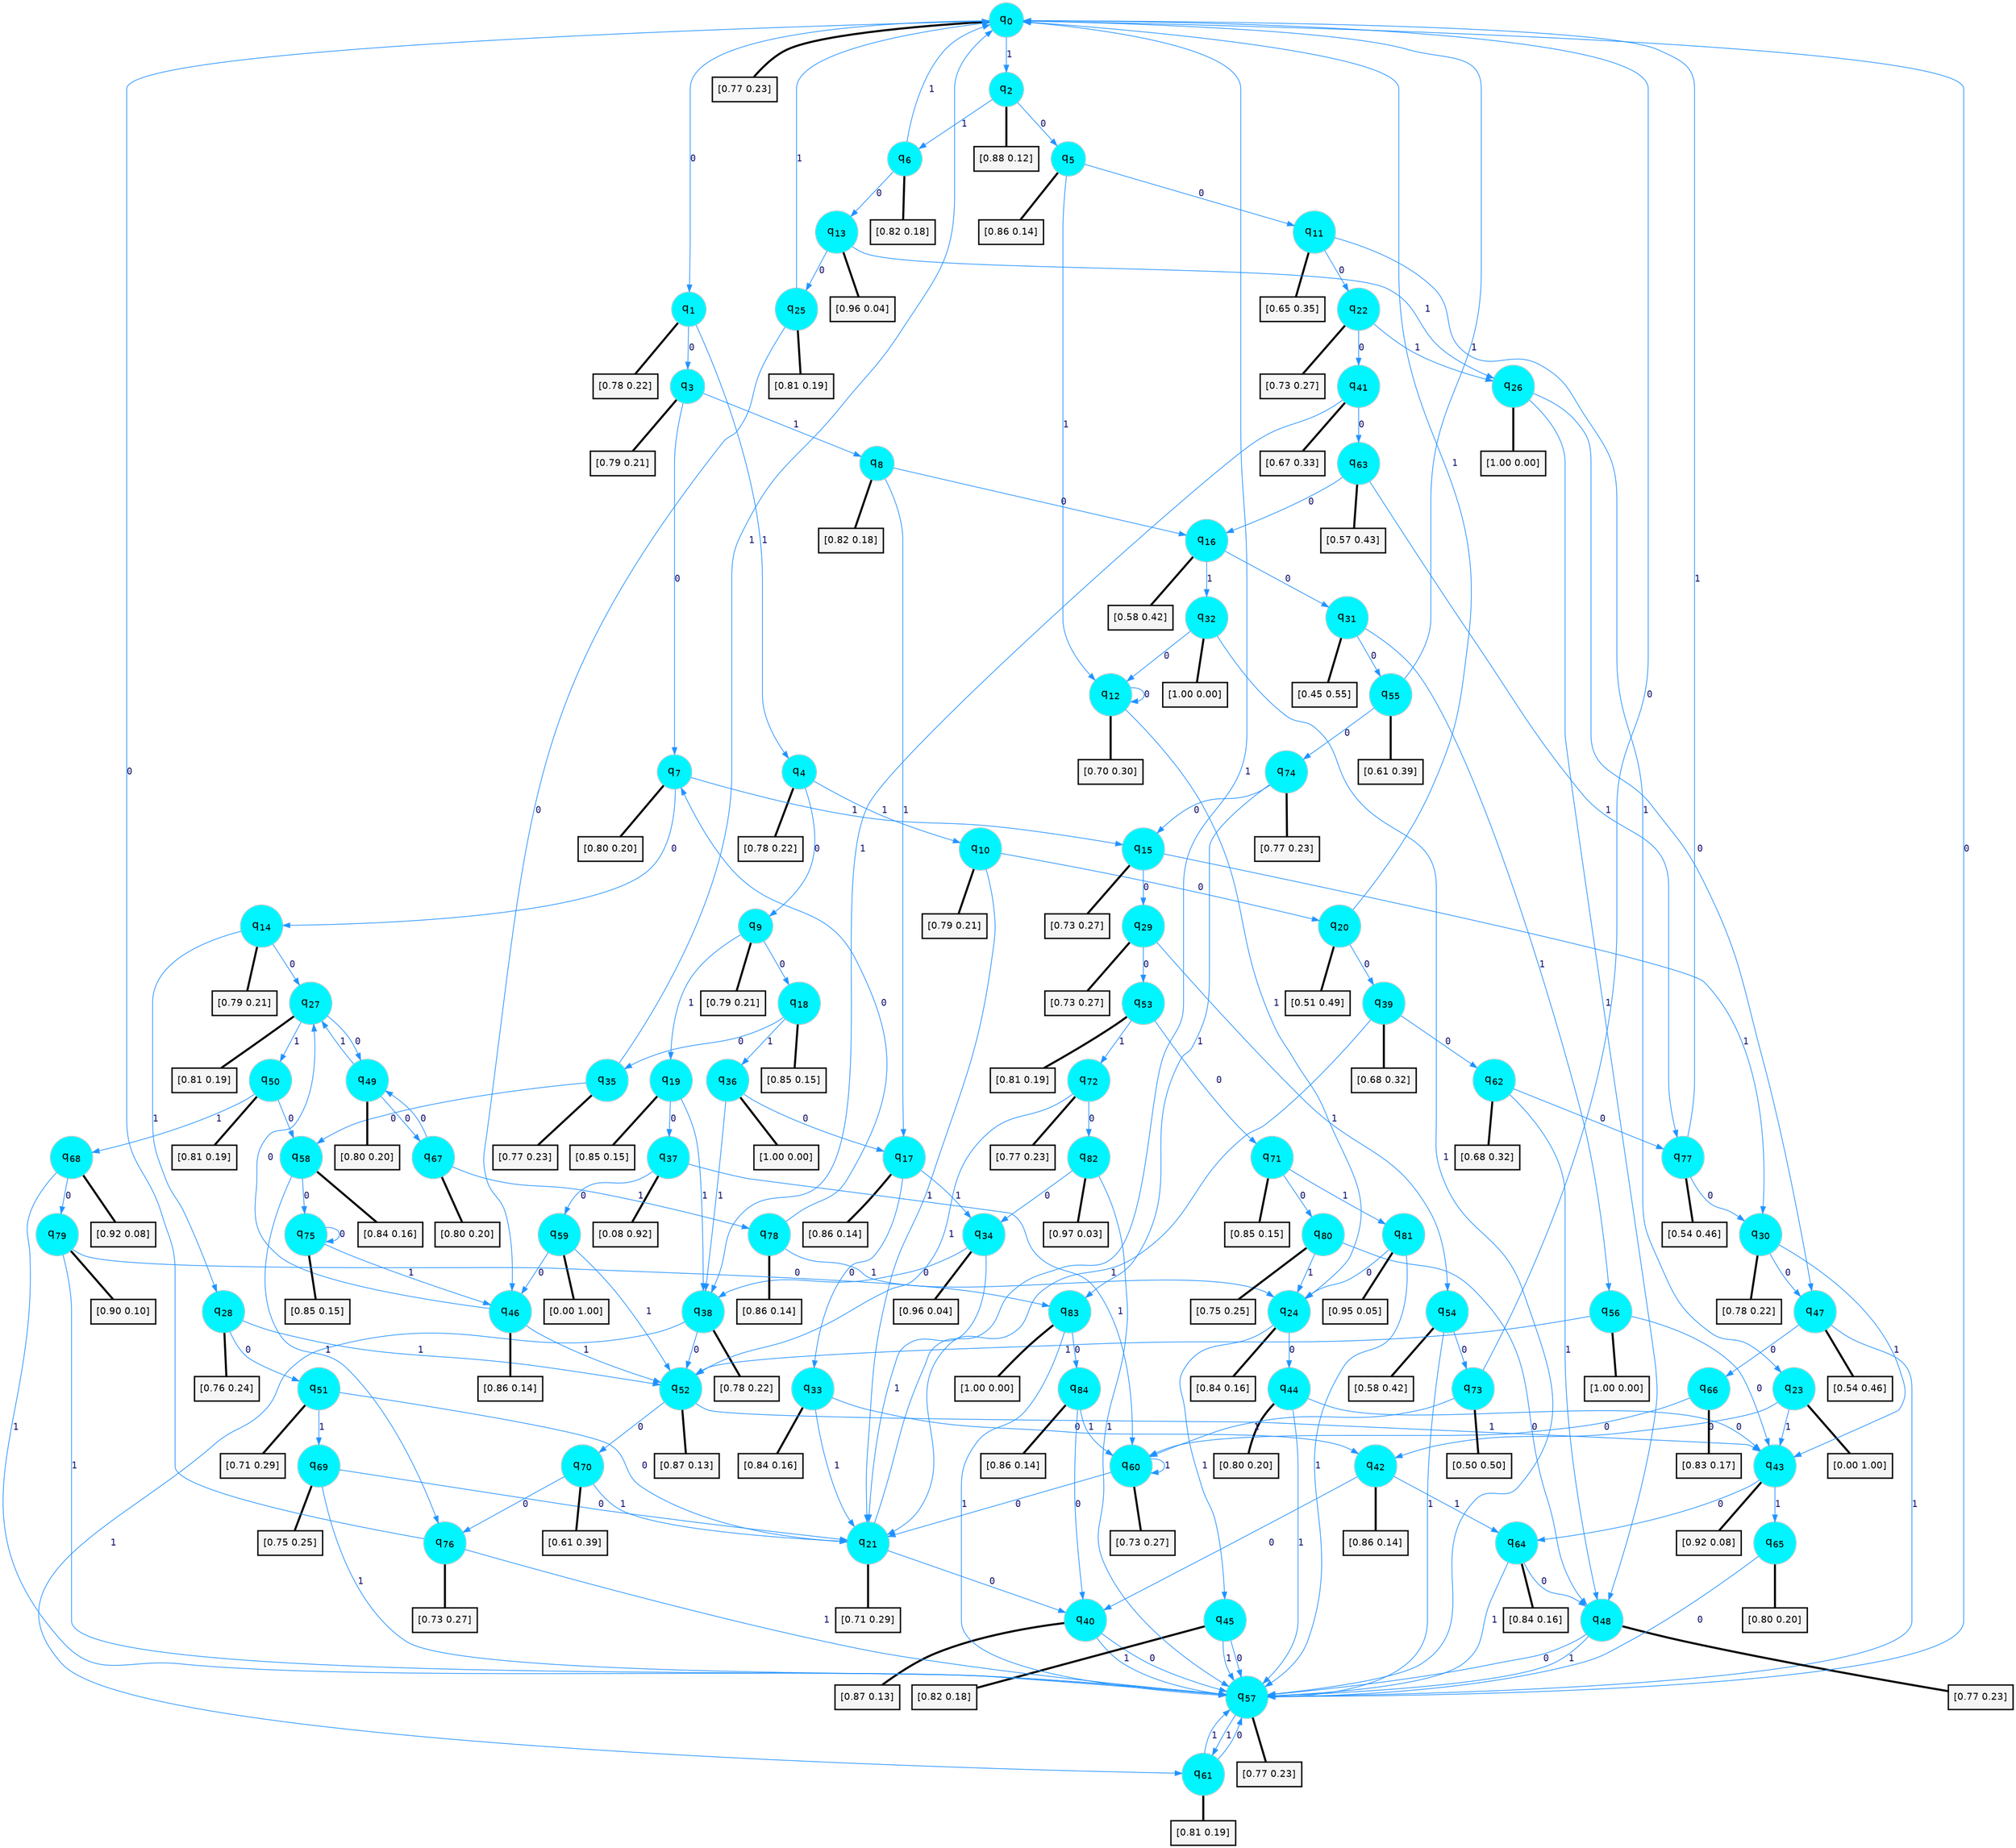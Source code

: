 digraph G {
graph [
bgcolor=transparent, dpi=300, rankdir=TD, size="40,25"];
node [
color=gray, fillcolor=turquoise1, fontcolor=black, fontname=Helvetica, fontsize=16, fontweight=bold, shape=circle, style=filled];
edge [
arrowsize=1, color=dodgerblue1, fontcolor=midnightblue, fontname=courier, fontweight=bold, penwidth=1, style=solid, weight=20];
0[label=<q<SUB>0</SUB>>];
1[label=<q<SUB>1</SUB>>];
2[label=<q<SUB>2</SUB>>];
3[label=<q<SUB>3</SUB>>];
4[label=<q<SUB>4</SUB>>];
5[label=<q<SUB>5</SUB>>];
6[label=<q<SUB>6</SUB>>];
7[label=<q<SUB>7</SUB>>];
8[label=<q<SUB>8</SUB>>];
9[label=<q<SUB>9</SUB>>];
10[label=<q<SUB>10</SUB>>];
11[label=<q<SUB>11</SUB>>];
12[label=<q<SUB>12</SUB>>];
13[label=<q<SUB>13</SUB>>];
14[label=<q<SUB>14</SUB>>];
15[label=<q<SUB>15</SUB>>];
16[label=<q<SUB>16</SUB>>];
17[label=<q<SUB>17</SUB>>];
18[label=<q<SUB>18</SUB>>];
19[label=<q<SUB>19</SUB>>];
20[label=<q<SUB>20</SUB>>];
21[label=<q<SUB>21</SUB>>];
22[label=<q<SUB>22</SUB>>];
23[label=<q<SUB>23</SUB>>];
24[label=<q<SUB>24</SUB>>];
25[label=<q<SUB>25</SUB>>];
26[label=<q<SUB>26</SUB>>];
27[label=<q<SUB>27</SUB>>];
28[label=<q<SUB>28</SUB>>];
29[label=<q<SUB>29</SUB>>];
30[label=<q<SUB>30</SUB>>];
31[label=<q<SUB>31</SUB>>];
32[label=<q<SUB>32</SUB>>];
33[label=<q<SUB>33</SUB>>];
34[label=<q<SUB>34</SUB>>];
35[label=<q<SUB>35</SUB>>];
36[label=<q<SUB>36</SUB>>];
37[label=<q<SUB>37</SUB>>];
38[label=<q<SUB>38</SUB>>];
39[label=<q<SUB>39</SUB>>];
40[label=<q<SUB>40</SUB>>];
41[label=<q<SUB>41</SUB>>];
42[label=<q<SUB>42</SUB>>];
43[label=<q<SUB>43</SUB>>];
44[label=<q<SUB>44</SUB>>];
45[label=<q<SUB>45</SUB>>];
46[label=<q<SUB>46</SUB>>];
47[label=<q<SUB>47</SUB>>];
48[label=<q<SUB>48</SUB>>];
49[label=<q<SUB>49</SUB>>];
50[label=<q<SUB>50</SUB>>];
51[label=<q<SUB>51</SUB>>];
52[label=<q<SUB>52</SUB>>];
53[label=<q<SUB>53</SUB>>];
54[label=<q<SUB>54</SUB>>];
55[label=<q<SUB>55</SUB>>];
56[label=<q<SUB>56</SUB>>];
57[label=<q<SUB>57</SUB>>];
58[label=<q<SUB>58</SUB>>];
59[label=<q<SUB>59</SUB>>];
60[label=<q<SUB>60</SUB>>];
61[label=<q<SUB>61</SUB>>];
62[label=<q<SUB>62</SUB>>];
63[label=<q<SUB>63</SUB>>];
64[label=<q<SUB>64</SUB>>];
65[label=<q<SUB>65</SUB>>];
66[label=<q<SUB>66</SUB>>];
67[label=<q<SUB>67</SUB>>];
68[label=<q<SUB>68</SUB>>];
69[label=<q<SUB>69</SUB>>];
70[label=<q<SUB>70</SUB>>];
71[label=<q<SUB>71</SUB>>];
72[label=<q<SUB>72</SUB>>];
73[label=<q<SUB>73</SUB>>];
74[label=<q<SUB>74</SUB>>];
75[label=<q<SUB>75</SUB>>];
76[label=<q<SUB>76</SUB>>];
77[label=<q<SUB>77</SUB>>];
78[label=<q<SUB>78</SUB>>];
79[label=<q<SUB>79</SUB>>];
80[label=<q<SUB>80</SUB>>];
81[label=<q<SUB>81</SUB>>];
82[label=<q<SUB>82</SUB>>];
83[label=<q<SUB>83</SUB>>];
84[label=<q<SUB>84</SUB>>];
85[label="[0.77 0.23]", shape=box,fontcolor=black, fontname=Helvetica, fontsize=14, penwidth=2, fillcolor=whitesmoke,color=black];
86[label="[0.78 0.22]", shape=box,fontcolor=black, fontname=Helvetica, fontsize=14, penwidth=2, fillcolor=whitesmoke,color=black];
87[label="[0.88 0.12]", shape=box,fontcolor=black, fontname=Helvetica, fontsize=14, penwidth=2, fillcolor=whitesmoke,color=black];
88[label="[0.79 0.21]", shape=box,fontcolor=black, fontname=Helvetica, fontsize=14, penwidth=2, fillcolor=whitesmoke,color=black];
89[label="[0.78 0.22]", shape=box,fontcolor=black, fontname=Helvetica, fontsize=14, penwidth=2, fillcolor=whitesmoke,color=black];
90[label="[0.86 0.14]", shape=box,fontcolor=black, fontname=Helvetica, fontsize=14, penwidth=2, fillcolor=whitesmoke,color=black];
91[label="[0.82 0.18]", shape=box,fontcolor=black, fontname=Helvetica, fontsize=14, penwidth=2, fillcolor=whitesmoke,color=black];
92[label="[0.80 0.20]", shape=box,fontcolor=black, fontname=Helvetica, fontsize=14, penwidth=2, fillcolor=whitesmoke,color=black];
93[label="[0.82 0.18]", shape=box,fontcolor=black, fontname=Helvetica, fontsize=14, penwidth=2, fillcolor=whitesmoke,color=black];
94[label="[0.79 0.21]", shape=box,fontcolor=black, fontname=Helvetica, fontsize=14, penwidth=2, fillcolor=whitesmoke,color=black];
95[label="[0.79 0.21]", shape=box,fontcolor=black, fontname=Helvetica, fontsize=14, penwidth=2, fillcolor=whitesmoke,color=black];
96[label="[0.65 0.35]", shape=box,fontcolor=black, fontname=Helvetica, fontsize=14, penwidth=2, fillcolor=whitesmoke,color=black];
97[label="[0.70 0.30]", shape=box,fontcolor=black, fontname=Helvetica, fontsize=14, penwidth=2, fillcolor=whitesmoke,color=black];
98[label="[0.96 0.04]", shape=box,fontcolor=black, fontname=Helvetica, fontsize=14, penwidth=2, fillcolor=whitesmoke,color=black];
99[label="[0.79 0.21]", shape=box,fontcolor=black, fontname=Helvetica, fontsize=14, penwidth=2, fillcolor=whitesmoke,color=black];
100[label="[0.73 0.27]", shape=box,fontcolor=black, fontname=Helvetica, fontsize=14, penwidth=2, fillcolor=whitesmoke,color=black];
101[label="[0.58 0.42]", shape=box,fontcolor=black, fontname=Helvetica, fontsize=14, penwidth=2, fillcolor=whitesmoke,color=black];
102[label="[0.86 0.14]", shape=box,fontcolor=black, fontname=Helvetica, fontsize=14, penwidth=2, fillcolor=whitesmoke,color=black];
103[label="[0.85 0.15]", shape=box,fontcolor=black, fontname=Helvetica, fontsize=14, penwidth=2, fillcolor=whitesmoke,color=black];
104[label="[0.85 0.15]", shape=box,fontcolor=black, fontname=Helvetica, fontsize=14, penwidth=2, fillcolor=whitesmoke,color=black];
105[label="[0.51 0.49]", shape=box,fontcolor=black, fontname=Helvetica, fontsize=14, penwidth=2, fillcolor=whitesmoke,color=black];
106[label="[0.71 0.29]", shape=box,fontcolor=black, fontname=Helvetica, fontsize=14, penwidth=2, fillcolor=whitesmoke,color=black];
107[label="[0.73 0.27]", shape=box,fontcolor=black, fontname=Helvetica, fontsize=14, penwidth=2, fillcolor=whitesmoke,color=black];
108[label="[0.00 1.00]", shape=box,fontcolor=black, fontname=Helvetica, fontsize=14, penwidth=2, fillcolor=whitesmoke,color=black];
109[label="[0.84 0.16]", shape=box,fontcolor=black, fontname=Helvetica, fontsize=14, penwidth=2, fillcolor=whitesmoke,color=black];
110[label="[0.81 0.19]", shape=box,fontcolor=black, fontname=Helvetica, fontsize=14, penwidth=2, fillcolor=whitesmoke,color=black];
111[label="[1.00 0.00]", shape=box,fontcolor=black, fontname=Helvetica, fontsize=14, penwidth=2, fillcolor=whitesmoke,color=black];
112[label="[0.81 0.19]", shape=box,fontcolor=black, fontname=Helvetica, fontsize=14, penwidth=2, fillcolor=whitesmoke,color=black];
113[label="[0.76 0.24]", shape=box,fontcolor=black, fontname=Helvetica, fontsize=14, penwidth=2, fillcolor=whitesmoke,color=black];
114[label="[0.73 0.27]", shape=box,fontcolor=black, fontname=Helvetica, fontsize=14, penwidth=2, fillcolor=whitesmoke,color=black];
115[label="[0.78 0.22]", shape=box,fontcolor=black, fontname=Helvetica, fontsize=14, penwidth=2, fillcolor=whitesmoke,color=black];
116[label="[0.45 0.55]", shape=box,fontcolor=black, fontname=Helvetica, fontsize=14, penwidth=2, fillcolor=whitesmoke,color=black];
117[label="[1.00 0.00]", shape=box,fontcolor=black, fontname=Helvetica, fontsize=14, penwidth=2, fillcolor=whitesmoke,color=black];
118[label="[0.84 0.16]", shape=box,fontcolor=black, fontname=Helvetica, fontsize=14, penwidth=2, fillcolor=whitesmoke,color=black];
119[label="[0.96 0.04]", shape=box,fontcolor=black, fontname=Helvetica, fontsize=14, penwidth=2, fillcolor=whitesmoke,color=black];
120[label="[0.77 0.23]", shape=box,fontcolor=black, fontname=Helvetica, fontsize=14, penwidth=2, fillcolor=whitesmoke,color=black];
121[label="[1.00 0.00]", shape=box,fontcolor=black, fontname=Helvetica, fontsize=14, penwidth=2, fillcolor=whitesmoke,color=black];
122[label="[0.08 0.92]", shape=box,fontcolor=black, fontname=Helvetica, fontsize=14, penwidth=2, fillcolor=whitesmoke,color=black];
123[label="[0.78 0.22]", shape=box,fontcolor=black, fontname=Helvetica, fontsize=14, penwidth=2, fillcolor=whitesmoke,color=black];
124[label="[0.68 0.32]", shape=box,fontcolor=black, fontname=Helvetica, fontsize=14, penwidth=2, fillcolor=whitesmoke,color=black];
125[label="[0.87 0.13]", shape=box,fontcolor=black, fontname=Helvetica, fontsize=14, penwidth=2, fillcolor=whitesmoke,color=black];
126[label="[0.67 0.33]", shape=box,fontcolor=black, fontname=Helvetica, fontsize=14, penwidth=2, fillcolor=whitesmoke,color=black];
127[label="[0.86 0.14]", shape=box,fontcolor=black, fontname=Helvetica, fontsize=14, penwidth=2, fillcolor=whitesmoke,color=black];
128[label="[0.92 0.08]", shape=box,fontcolor=black, fontname=Helvetica, fontsize=14, penwidth=2, fillcolor=whitesmoke,color=black];
129[label="[0.80 0.20]", shape=box,fontcolor=black, fontname=Helvetica, fontsize=14, penwidth=2, fillcolor=whitesmoke,color=black];
130[label="[0.82 0.18]", shape=box,fontcolor=black, fontname=Helvetica, fontsize=14, penwidth=2, fillcolor=whitesmoke,color=black];
131[label="[0.86 0.14]", shape=box,fontcolor=black, fontname=Helvetica, fontsize=14, penwidth=2, fillcolor=whitesmoke,color=black];
132[label="[0.54 0.46]", shape=box,fontcolor=black, fontname=Helvetica, fontsize=14, penwidth=2, fillcolor=whitesmoke,color=black];
133[label="[0.77 0.23]", shape=box,fontcolor=black, fontname=Helvetica, fontsize=14, penwidth=2, fillcolor=whitesmoke,color=black];
134[label="[0.80 0.20]", shape=box,fontcolor=black, fontname=Helvetica, fontsize=14, penwidth=2, fillcolor=whitesmoke,color=black];
135[label="[0.81 0.19]", shape=box,fontcolor=black, fontname=Helvetica, fontsize=14, penwidth=2, fillcolor=whitesmoke,color=black];
136[label="[0.71 0.29]", shape=box,fontcolor=black, fontname=Helvetica, fontsize=14, penwidth=2, fillcolor=whitesmoke,color=black];
137[label="[0.87 0.13]", shape=box,fontcolor=black, fontname=Helvetica, fontsize=14, penwidth=2, fillcolor=whitesmoke,color=black];
138[label="[0.81 0.19]", shape=box,fontcolor=black, fontname=Helvetica, fontsize=14, penwidth=2, fillcolor=whitesmoke,color=black];
139[label="[0.58 0.42]", shape=box,fontcolor=black, fontname=Helvetica, fontsize=14, penwidth=2, fillcolor=whitesmoke,color=black];
140[label="[0.61 0.39]", shape=box,fontcolor=black, fontname=Helvetica, fontsize=14, penwidth=2, fillcolor=whitesmoke,color=black];
141[label="[1.00 0.00]", shape=box,fontcolor=black, fontname=Helvetica, fontsize=14, penwidth=2, fillcolor=whitesmoke,color=black];
142[label="[0.77 0.23]", shape=box,fontcolor=black, fontname=Helvetica, fontsize=14, penwidth=2, fillcolor=whitesmoke,color=black];
143[label="[0.84 0.16]", shape=box,fontcolor=black, fontname=Helvetica, fontsize=14, penwidth=2, fillcolor=whitesmoke,color=black];
144[label="[0.00 1.00]", shape=box,fontcolor=black, fontname=Helvetica, fontsize=14, penwidth=2, fillcolor=whitesmoke,color=black];
145[label="[0.73 0.27]", shape=box,fontcolor=black, fontname=Helvetica, fontsize=14, penwidth=2, fillcolor=whitesmoke,color=black];
146[label="[0.81 0.19]", shape=box,fontcolor=black, fontname=Helvetica, fontsize=14, penwidth=2, fillcolor=whitesmoke,color=black];
147[label="[0.68 0.32]", shape=box,fontcolor=black, fontname=Helvetica, fontsize=14, penwidth=2, fillcolor=whitesmoke,color=black];
148[label="[0.57 0.43]", shape=box,fontcolor=black, fontname=Helvetica, fontsize=14, penwidth=2, fillcolor=whitesmoke,color=black];
149[label="[0.84 0.16]", shape=box,fontcolor=black, fontname=Helvetica, fontsize=14, penwidth=2, fillcolor=whitesmoke,color=black];
150[label="[0.80 0.20]", shape=box,fontcolor=black, fontname=Helvetica, fontsize=14, penwidth=2, fillcolor=whitesmoke,color=black];
151[label="[0.83 0.17]", shape=box,fontcolor=black, fontname=Helvetica, fontsize=14, penwidth=2, fillcolor=whitesmoke,color=black];
152[label="[0.80 0.20]", shape=box,fontcolor=black, fontname=Helvetica, fontsize=14, penwidth=2, fillcolor=whitesmoke,color=black];
153[label="[0.92 0.08]", shape=box,fontcolor=black, fontname=Helvetica, fontsize=14, penwidth=2, fillcolor=whitesmoke,color=black];
154[label="[0.75 0.25]", shape=box,fontcolor=black, fontname=Helvetica, fontsize=14, penwidth=2, fillcolor=whitesmoke,color=black];
155[label="[0.61 0.39]", shape=box,fontcolor=black, fontname=Helvetica, fontsize=14, penwidth=2, fillcolor=whitesmoke,color=black];
156[label="[0.85 0.15]", shape=box,fontcolor=black, fontname=Helvetica, fontsize=14, penwidth=2, fillcolor=whitesmoke,color=black];
157[label="[0.77 0.23]", shape=box,fontcolor=black, fontname=Helvetica, fontsize=14, penwidth=2, fillcolor=whitesmoke,color=black];
158[label="[0.50 0.50]", shape=box,fontcolor=black, fontname=Helvetica, fontsize=14, penwidth=2, fillcolor=whitesmoke,color=black];
159[label="[0.77 0.23]", shape=box,fontcolor=black, fontname=Helvetica, fontsize=14, penwidth=2, fillcolor=whitesmoke,color=black];
160[label="[0.85 0.15]", shape=box,fontcolor=black, fontname=Helvetica, fontsize=14, penwidth=2, fillcolor=whitesmoke,color=black];
161[label="[0.73 0.27]", shape=box,fontcolor=black, fontname=Helvetica, fontsize=14, penwidth=2, fillcolor=whitesmoke,color=black];
162[label="[0.54 0.46]", shape=box,fontcolor=black, fontname=Helvetica, fontsize=14, penwidth=2, fillcolor=whitesmoke,color=black];
163[label="[0.86 0.14]", shape=box,fontcolor=black, fontname=Helvetica, fontsize=14, penwidth=2, fillcolor=whitesmoke,color=black];
164[label="[0.90 0.10]", shape=box,fontcolor=black, fontname=Helvetica, fontsize=14, penwidth=2, fillcolor=whitesmoke,color=black];
165[label="[0.75 0.25]", shape=box,fontcolor=black, fontname=Helvetica, fontsize=14, penwidth=2, fillcolor=whitesmoke,color=black];
166[label="[0.95 0.05]", shape=box,fontcolor=black, fontname=Helvetica, fontsize=14, penwidth=2, fillcolor=whitesmoke,color=black];
167[label="[0.97 0.03]", shape=box,fontcolor=black, fontname=Helvetica, fontsize=14, penwidth=2, fillcolor=whitesmoke,color=black];
168[label="[1.00 0.00]", shape=box,fontcolor=black, fontname=Helvetica, fontsize=14, penwidth=2, fillcolor=whitesmoke,color=black];
169[label="[0.86 0.14]", shape=box,fontcolor=black, fontname=Helvetica, fontsize=14, penwidth=2, fillcolor=whitesmoke,color=black];
0->1 [label=0];
0->2 [label=1];
0->85 [arrowhead=none, penwidth=3,color=black];
1->3 [label=0];
1->4 [label=1];
1->86 [arrowhead=none, penwidth=3,color=black];
2->5 [label=0];
2->6 [label=1];
2->87 [arrowhead=none, penwidth=3,color=black];
3->7 [label=0];
3->8 [label=1];
3->88 [arrowhead=none, penwidth=3,color=black];
4->9 [label=0];
4->10 [label=1];
4->89 [arrowhead=none, penwidth=3,color=black];
5->11 [label=0];
5->12 [label=1];
5->90 [arrowhead=none, penwidth=3,color=black];
6->13 [label=0];
6->0 [label=1];
6->91 [arrowhead=none, penwidth=3,color=black];
7->14 [label=0];
7->15 [label=1];
7->92 [arrowhead=none, penwidth=3,color=black];
8->16 [label=0];
8->17 [label=1];
8->93 [arrowhead=none, penwidth=3,color=black];
9->18 [label=0];
9->19 [label=1];
9->94 [arrowhead=none, penwidth=3,color=black];
10->20 [label=0];
10->21 [label=1];
10->95 [arrowhead=none, penwidth=3,color=black];
11->22 [label=0];
11->23 [label=1];
11->96 [arrowhead=none, penwidth=3,color=black];
12->12 [label=0];
12->24 [label=1];
12->97 [arrowhead=none, penwidth=3,color=black];
13->25 [label=0];
13->26 [label=1];
13->98 [arrowhead=none, penwidth=3,color=black];
14->27 [label=0];
14->28 [label=1];
14->99 [arrowhead=none, penwidth=3,color=black];
15->29 [label=0];
15->30 [label=1];
15->100 [arrowhead=none, penwidth=3,color=black];
16->31 [label=0];
16->32 [label=1];
16->101 [arrowhead=none, penwidth=3,color=black];
17->33 [label=0];
17->34 [label=1];
17->102 [arrowhead=none, penwidth=3,color=black];
18->35 [label=0];
18->36 [label=1];
18->103 [arrowhead=none, penwidth=3,color=black];
19->37 [label=0];
19->38 [label=1];
19->104 [arrowhead=none, penwidth=3,color=black];
20->39 [label=0];
20->0 [label=1];
20->105 [arrowhead=none, penwidth=3,color=black];
21->40 [label=0];
21->0 [label=1];
21->106 [arrowhead=none, penwidth=3,color=black];
22->41 [label=0];
22->26 [label=1];
22->107 [arrowhead=none, penwidth=3,color=black];
23->42 [label=0];
23->43 [label=1];
23->108 [arrowhead=none, penwidth=3,color=black];
24->44 [label=0];
24->45 [label=1];
24->109 [arrowhead=none, penwidth=3,color=black];
25->46 [label=0];
25->0 [label=1];
25->110 [arrowhead=none, penwidth=3,color=black];
26->47 [label=0];
26->48 [label=1];
26->111 [arrowhead=none, penwidth=3,color=black];
27->49 [label=0];
27->50 [label=1];
27->112 [arrowhead=none, penwidth=3,color=black];
28->51 [label=0];
28->52 [label=1];
28->113 [arrowhead=none, penwidth=3,color=black];
29->53 [label=0];
29->54 [label=1];
29->114 [arrowhead=none, penwidth=3,color=black];
30->47 [label=0];
30->43 [label=1];
30->115 [arrowhead=none, penwidth=3,color=black];
31->55 [label=0];
31->56 [label=1];
31->116 [arrowhead=none, penwidth=3,color=black];
32->12 [label=0];
32->57 [label=1];
32->117 [arrowhead=none, penwidth=3,color=black];
33->42 [label=0];
33->21 [label=1];
33->118 [arrowhead=none, penwidth=3,color=black];
34->38 [label=0];
34->21 [label=1];
34->119 [arrowhead=none, penwidth=3,color=black];
35->58 [label=0];
35->0 [label=1];
35->120 [arrowhead=none, penwidth=3,color=black];
36->17 [label=0];
36->38 [label=1];
36->121 [arrowhead=none, penwidth=3,color=black];
37->59 [label=0];
37->60 [label=1];
37->122 [arrowhead=none, penwidth=3,color=black];
38->52 [label=0];
38->61 [label=1];
38->123 [arrowhead=none, penwidth=3,color=black];
39->62 [label=0];
39->21 [label=1];
39->124 [arrowhead=none, penwidth=3,color=black];
40->57 [label=0];
40->57 [label=1];
40->125 [arrowhead=none, penwidth=3,color=black];
41->63 [label=0];
41->38 [label=1];
41->126 [arrowhead=none, penwidth=3,color=black];
42->40 [label=0];
42->64 [label=1];
42->127 [arrowhead=none, penwidth=3,color=black];
43->64 [label=0];
43->65 [label=1];
43->128 [arrowhead=none, penwidth=3,color=black];
44->43 [label=0];
44->57 [label=1];
44->129 [arrowhead=none, penwidth=3,color=black];
45->57 [label=0];
45->57 [label=1];
45->130 [arrowhead=none, penwidth=3,color=black];
46->27 [label=0];
46->52 [label=1];
46->131 [arrowhead=none, penwidth=3,color=black];
47->66 [label=0];
47->57 [label=1];
47->132 [arrowhead=none, penwidth=3,color=black];
48->57 [label=0];
48->57 [label=1];
48->133 [arrowhead=none, penwidth=3,color=black];
49->67 [label=0];
49->27 [label=1];
49->134 [arrowhead=none, penwidth=3,color=black];
50->58 [label=0];
50->68 [label=1];
50->135 [arrowhead=none, penwidth=3,color=black];
51->21 [label=0];
51->69 [label=1];
51->136 [arrowhead=none, penwidth=3,color=black];
52->70 [label=0];
52->43 [label=1];
52->137 [arrowhead=none, penwidth=3,color=black];
53->71 [label=0];
53->72 [label=1];
53->138 [arrowhead=none, penwidth=3,color=black];
54->73 [label=0];
54->57 [label=1];
54->139 [arrowhead=none, penwidth=3,color=black];
55->74 [label=0];
55->0 [label=1];
55->140 [arrowhead=none, penwidth=3,color=black];
56->43 [label=0];
56->52 [label=1];
56->141 [arrowhead=none, penwidth=3,color=black];
57->0 [label=0];
57->61 [label=1];
57->142 [arrowhead=none, penwidth=3,color=black];
58->75 [label=0];
58->76 [label=1];
58->143 [arrowhead=none, penwidth=3,color=black];
59->46 [label=0];
59->52 [label=1];
59->144 [arrowhead=none, penwidth=3,color=black];
60->21 [label=0];
60->60 [label=1];
60->145 [arrowhead=none, penwidth=3,color=black];
61->57 [label=0];
61->57 [label=1];
61->146 [arrowhead=none, penwidth=3,color=black];
62->77 [label=0];
62->48 [label=1];
62->147 [arrowhead=none, penwidth=3,color=black];
63->16 [label=0];
63->77 [label=1];
63->148 [arrowhead=none, penwidth=3,color=black];
64->48 [label=0];
64->57 [label=1];
64->149 [arrowhead=none, penwidth=3,color=black];
65->57 [label=0];
65->150 [arrowhead=none, penwidth=3,color=black];
66->60 [label=0];
66->151 [arrowhead=none, penwidth=3,color=black];
67->49 [label=0];
67->78 [label=1];
67->152 [arrowhead=none, penwidth=3,color=black];
68->79 [label=0];
68->57 [label=1];
68->153 [arrowhead=none, penwidth=3,color=black];
69->21 [label=0];
69->57 [label=1];
69->154 [arrowhead=none, penwidth=3,color=black];
70->76 [label=0];
70->21 [label=1];
70->155 [arrowhead=none, penwidth=3,color=black];
71->80 [label=0];
71->81 [label=1];
71->156 [arrowhead=none, penwidth=3,color=black];
72->82 [label=0];
72->52 [label=1];
72->157 [arrowhead=none, penwidth=3,color=black];
73->0 [label=0];
73->60 [label=1];
73->158 [arrowhead=none, penwidth=3,color=black];
74->15 [label=0];
74->83 [label=1];
74->159 [arrowhead=none, penwidth=3,color=black];
75->75 [label=0];
75->46 [label=1];
75->160 [arrowhead=none, penwidth=3,color=black];
76->0 [label=0];
76->57 [label=1];
76->161 [arrowhead=none, penwidth=3,color=black];
77->30 [label=0];
77->0 [label=1];
77->162 [arrowhead=none, penwidth=3,color=black];
78->7 [label=0];
78->24 [label=1];
78->163 [arrowhead=none, penwidth=3,color=black];
79->83 [label=0];
79->57 [label=1];
79->164 [arrowhead=none, penwidth=3,color=black];
80->48 [label=0];
80->24 [label=1];
80->165 [arrowhead=none, penwidth=3,color=black];
81->24 [label=0];
81->57 [label=1];
81->166 [arrowhead=none, penwidth=3,color=black];
82->34 [label=0];
82->57 [label=1];
82->167 [arrowhead=none, penwidth=3,color=black];
83->84 [label=0];
83->57 [label=1];
83->168 [arrowhead=none, penwidth=3,color=black];
84->40 [label=0];
84->60 [label=1];
84->169 [arrowhead=none, penwidth=3,color=black];
}

